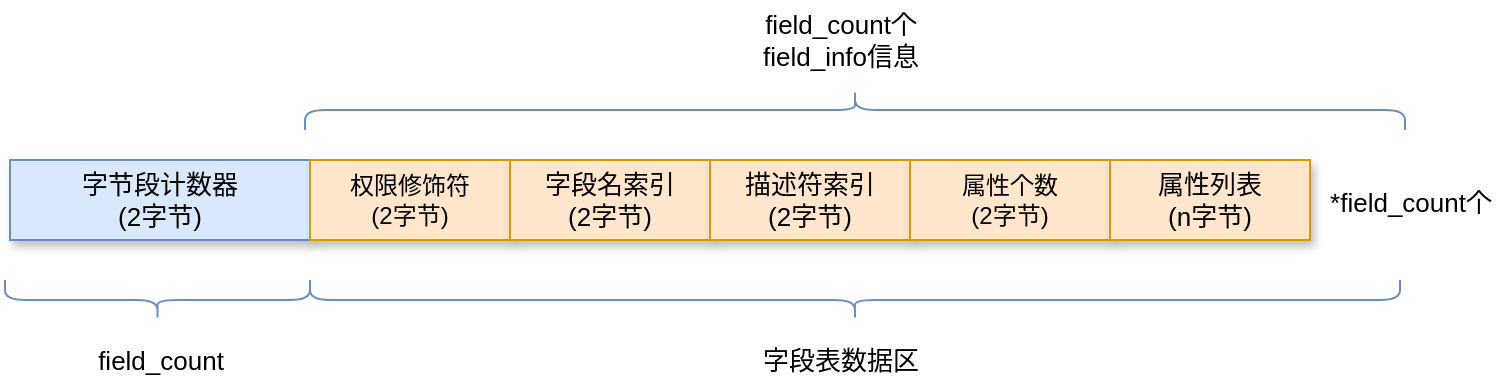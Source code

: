 <mxfile version="14.1.5" type="device"><diagram id="kWWOql1PXazyI8YSG5dn" name="第 1 页"><mxGraphModel dx="1844" dy="978" grid="1" gridSize="10" guides="1" tooltips="1" connect="1" arrows="1" fold="1" page="1" pageScale="1" pageWidth="827" pageHeight="1169" math="0" shadow="0"><root><mxCell id="0"/><mxCell id="1" parent="0"/><mxCell id="7ZVK7k6W9EZgZPxuObXw-6" value="&lt;span style=&quot;font-size: 13px&quot;&gt;字节段计数器&lt;br&gt;(2字节)&lt;br&gt;&lt;/span&gt;" style="rounded=0;whiteSpace=wrap;html=1;shadow=1;fillColor=#dae8fc;strokeColor=#6c8ebf;" parent="1" vertex="1"><mxGeometry x="-80" y="190" width="150" height="40" as="geometry"/></mxCell><mxCell id="gepwz-rj1obuyPwmjRb2-1" value="权限修饰符&lt;br&gt;(2字节)" style="rounded=0;whiteSpace=wrap;html=1;shadow=1;fillColor=#ffe6cc;strokeColor=#d79b00;" parent="1" vertex="1"><mxGeometry x="70" y="190" width="100" height="40" as="geometry"/></mxCell><mxCell id="gepwz-rj1obuyPwmjRb2-4" value="&lt;span style=&quot;font-size: 13px&quot;&gt;字段名索引&lt;br&gt;(2字节)&lt;/span&gt;" style="rounded=0;whiteSpace=wrap;html=1;shadow=1;fillColor=#ffe6cc;strokeColor=#d79b00;" parent="1" vertex="1"><mxGeometry x="170" y="190" width="100" height="40" as="geometry"/></mxCell><mxCell id="gepwz-rj1obuyPwmjRb2-10" value="&lt;span style=&quot;font-size: 13px&quot;&gt;描述符索引&lt;/span&gt;&lt;br style=&quot;font-size: 13px&quot;&gt;&lt;span style=&quot;font-size: 13px&quot;&gt;(2&lt;/span&gt;&lt;span style=&quot;font-size: 13px&quot;&gt;字节)&lt;/span&gt;" style="rounded=0;whiteSpace=wrap;html=1;shadow=1;fillColor=#ffe6cc;strokeColor=#d79b00;" parent="1" vertex="1"><mxGeometry x="270" y="190" width="100" height="40" as="geometry"/></mxCell><mxCell id="gepwz-rj1obuyPwmjRb2-13" value="属性个数&lt;br&gt;&lt;span&gt;(2字节)&lt;/span&gt;" style="rounded=0;whiteSpace=wrap;html=1;shadow=1;fillColor=#ffe6cc;strokeColor=#d79b00;" parent="1" vertex="1"><mxGeometry x="370" y="190" width="100" height="40" as="geometry"/></mxCell><mxCell id="gepwz-rj1obuyPwmjRb2-16" value="&lt;span style=&quot;font-size: 13px&quot;&gt;属性列表&lt;/span&gt;&lt;br style=&quot;font-size: 13px&quot;&gt;&lt;span style=&quot;font-size: 13px&quot;&gt;(n字节)&lt;/span&gt;" style="rounded=0;whiteSpace=wrap;html=1;shadow=1;fillColor=#ffe6cc;strokeColor=#d79b00;" parent="1" vertex="1"><mxGeometry x="470" y="190" width="100" height="40" as="geometry"/></mxCell><mxCell id="7ZVK7k6W9EZgZPxuObXw-1" value="" style="shape=curlyBracket;whiteSpace=wrap;html=1;rounded=1;rotation=-90;fillColor=#dae8fc;strokeColor=#6c8ebf;" parent="1" vertex="1"><mxGeometry x="332.5" y="-12.5" width="20" height="545" as="geometry"/></mxCell><mxCell id="7ZVK7k6W9EZgZPxuObXw-3" value="" style="shape=curlyBracket;whiteSpace=wrap;html=1;rounded=1;rotation=90;fillColor=#dae8fc;strokeColor=#6c8ebf;" parent="1" vertex="1"><mxGeometry x="332.5" y="-110" width="20" height="550" as="geometry"/></mxCell><mxCell id="7ZVK7k6W9EZgZPxuObXw-4" value="字段表数据区" style="text;html=1;align=center;verticalAlign=middle;resizable=0;points=[];autosize=1;fontSize=13;" parent="1" vertex="1"><mxGeometry x="290" y="280" width="90" height="20" as="geometry"/></mxCell><mxCell id="7ZVK7k6W9EZgZPxuObXw-5" value="field_count个&lt;br&gt;field_info信息" style="text;html=1;align=center;verticalAlign=middle;resizable=0;points=[];autosize=1;fontSize=13;" parent="1" vertex="1"><mxGeometry x="290" y="110" width="90" height="40" as="geometry"/></mxCell><mxCell id="7ZVK7k6W9EZgZPxuObXw-7" value="" style="shape=curlyBracket;whiteSpace=wrap;html=1;rounded=1;rotation=-90;fillColor=#dae8fc;strokeColor=#6c8ebf;" parent="1" vertex="1"><mxGeometry x="-16.25" y="183.75" width="20" height="152.5" as="geometry"/></mxCell><mxCell id="7ZVK7k6W9EZgZPxuObXw-8" value="field_count" style="text;html=1;align=center;verticalAlign=middle;resizable=0;points=[];autosize=1;fontSize=13;" parent="1" vertex="1"><mxGeometry x="-45" y="280" width="80" height="20" as="geometry"/></mxCell><mxCell id="7ZVK7k6W9EZgZPxuObXw-9" value="&lt;span style=&quot;font-size: 13px ; font-weight: 400&quot;&gt;*field_count个&lt;/span&gt;" style="text;html=1;align=center;verticalAlign=middle;resizable=0;points=[];autosize=1;fontStyle=1;fontSize=16;" parent="1" vertex="1"><mxGeometry x="570" y="195" width="100" height="30" as="geometry"/></mxCell></root></mxGraphModel></diagram></mxfile>